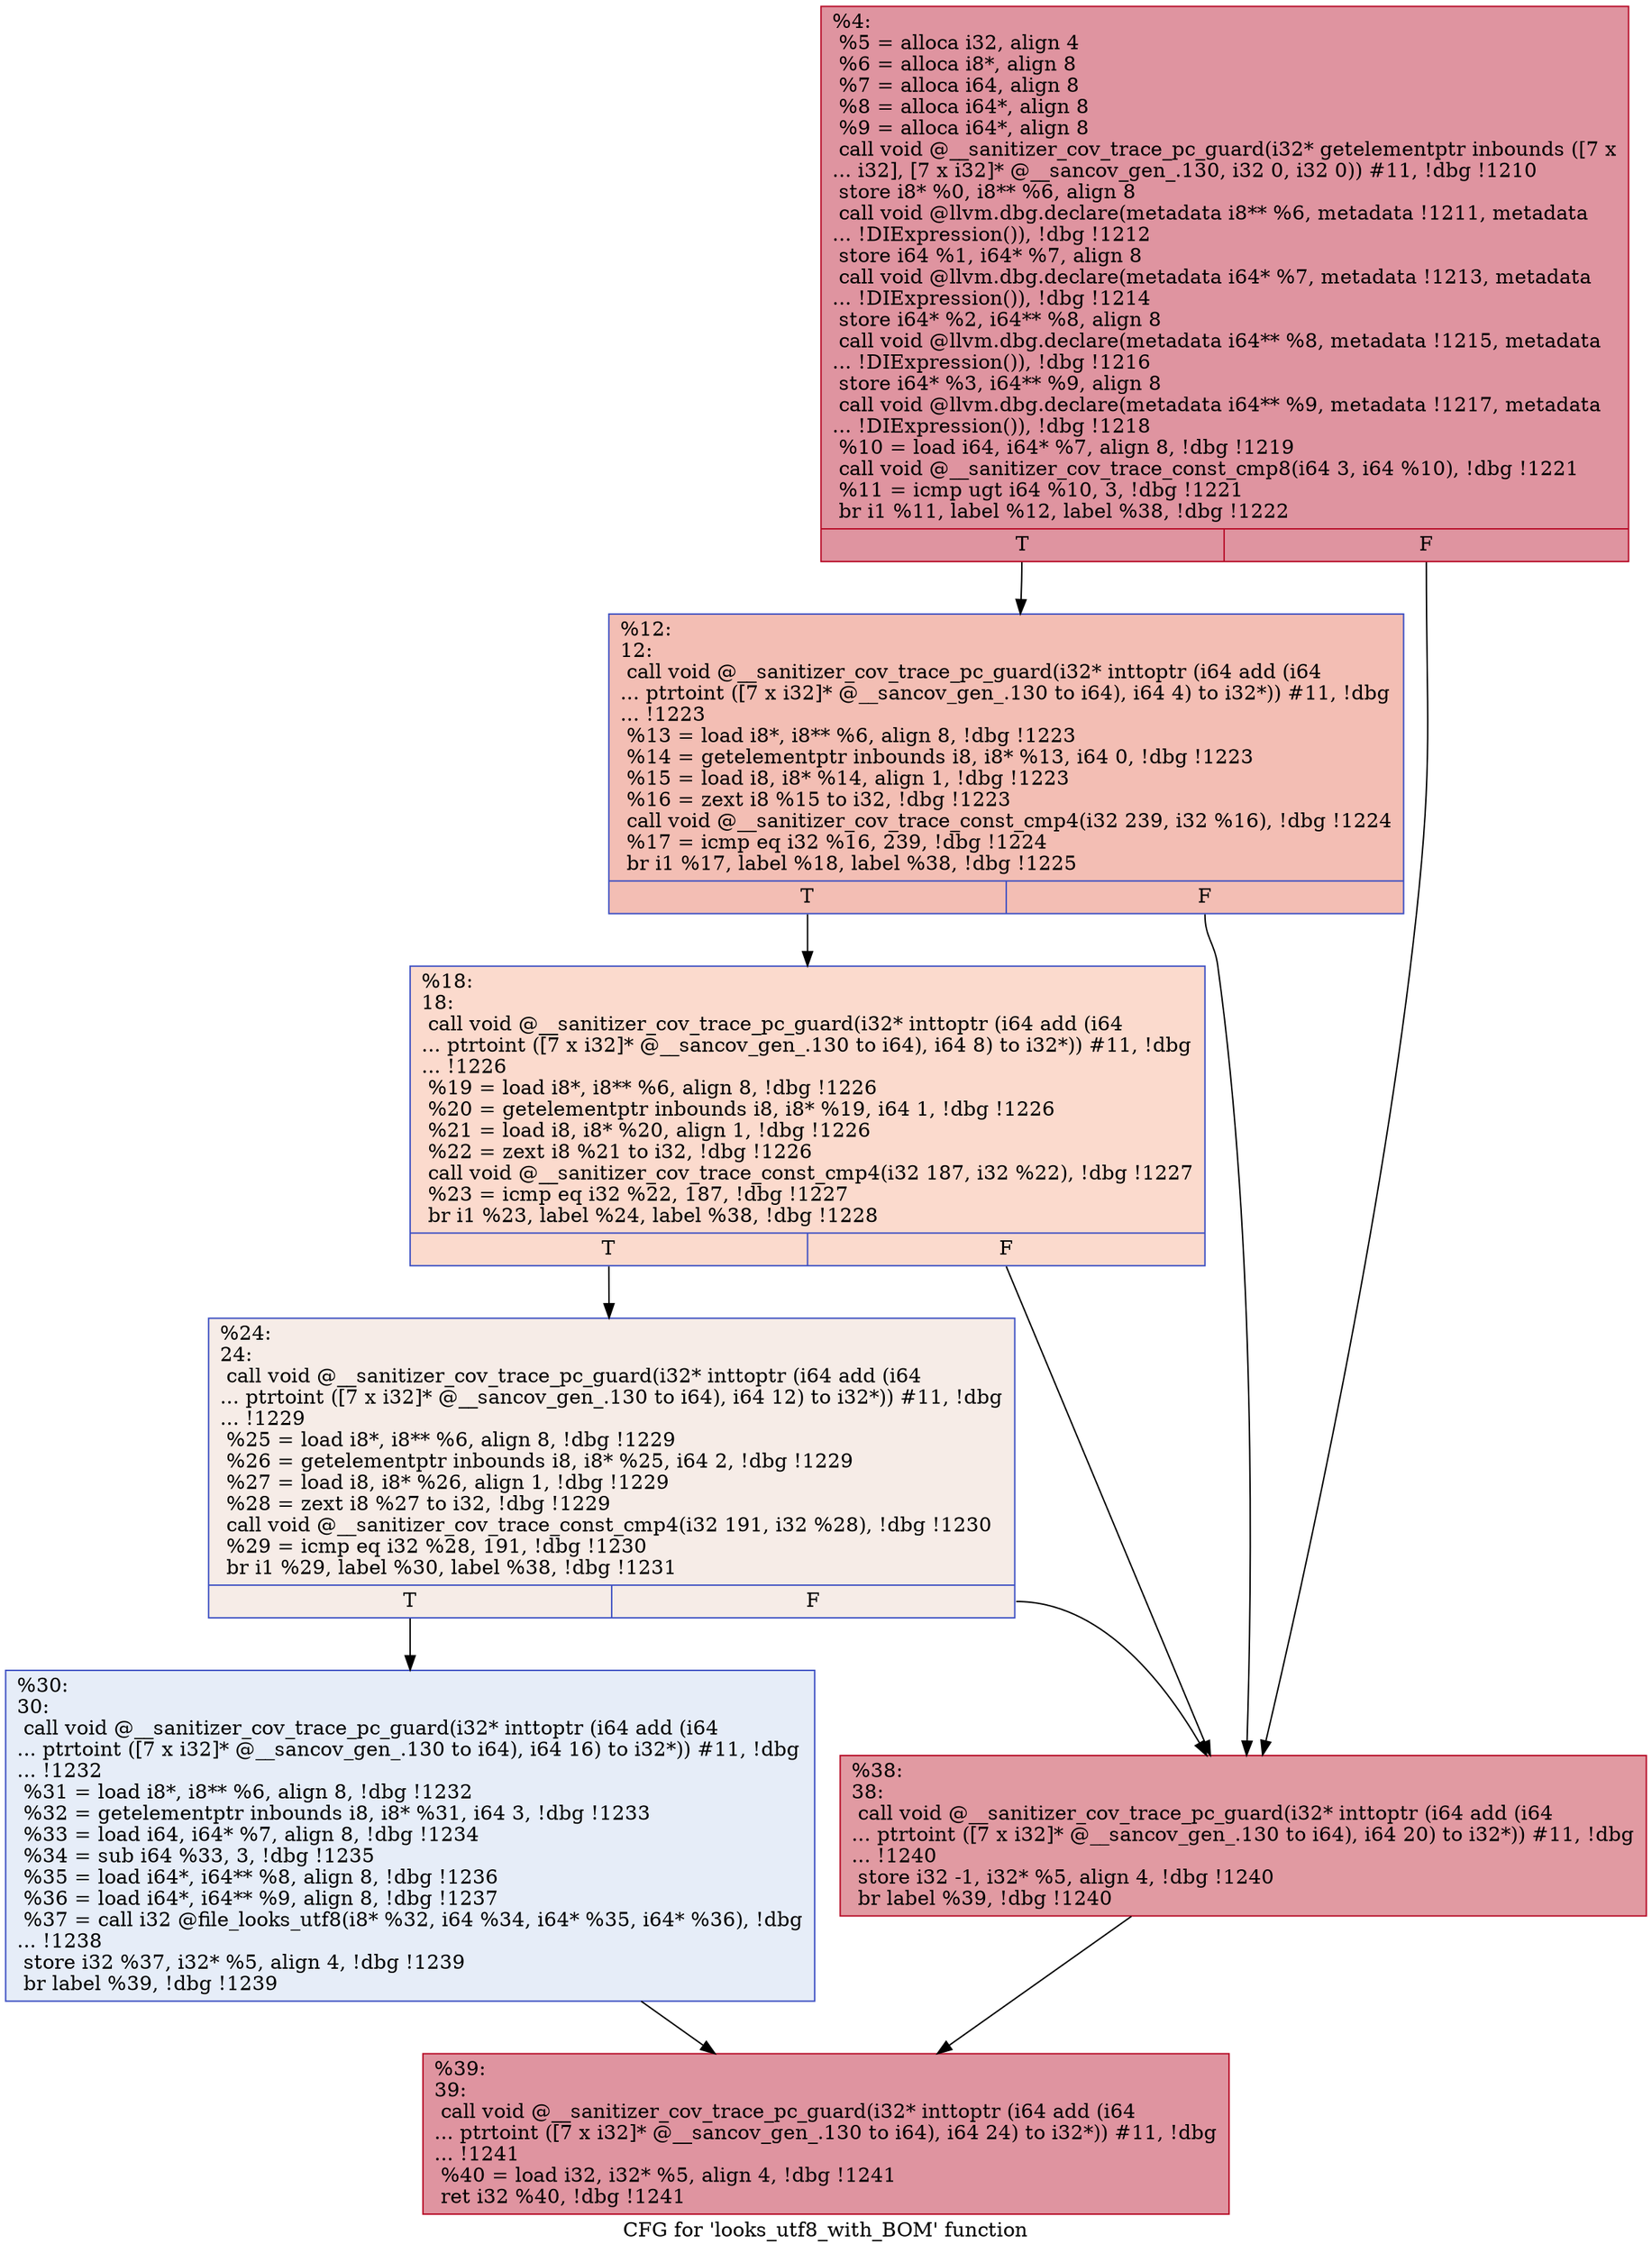digraph "CFG for 'looks_utf8_with_BOM' function" {
	label="CFG for 'looks_utf8_with_BOM' function";

	Node0x555555a010e0 [shape=record,color="#b70d28ff", style=filled, fillcolor="#b70d2870",label="{%4:\l  %5 = alloca i32, align 4\l  %6 = alloca i8*, align 8\l  %7 = alloca i64, align 8\l  %8 = alloca i64*, align 8\l  %9 = alloca i64*, align 8\l  call void @__sanitizer_cov_trace_pc_guard(i32* getelementptr inbounds ([7 x\l... i32], [7 x i32]* @__sancov_gen_.130, i32 0, i32 0)) #11, !dbg !1210\l  store i8* %0, i8** %6, align 8\l  call void @llvm.dbg.declare(metadata i8** %6, metadata !1211, metadata\l... !DIExpression()), !dbg !1212\l  store i64 %1, i64* %7, align 8\l  call void @llvm.dbg.declare(metadata i64* %7, metadata !1213, metadata\l... !DIExpression()), !dbg !1214\l  store i64* %2, i64** %8, align 8\l  call void @llvm.dbg.declare(metadata i64** %8, metadata !1215, metadata\l... !DIExpression()), !dbg !1216\l  store i64* %3, i64** %9, align 8\l  call void @llvm.dbg.declare(metadata i64** %9, metadata !1217, metadata\l... !DIExpression()), !dbg !1218\l  %10 = load i64, i64* %7, align 8, !dbg !1219\l  call void @__sanitizer_cov_trace_const_cmp8(i64 3, i64 %10), !dbg !1221\l  %11 = icmp ugt i64 %10, 3, !dbg !1221\l  br i1 %11, label %12, label %38, !dbg !1222\l|{<s0>T|<s1>F}}"];
	Node0x555555a010e0:s0 -> Node0x555555a11e60;
	Node0x555555a010e0:s1 -> Node0x5555558ac090;
	Node0x555555a11e60 [shape=record,color="#3d50c3ff", style=filled, fillcolor="#e36c5570",label="{%12:\l12:                                               \l  call void @__sanitizer_cov_trace_pc_guard(i32* inttoptr (i64 add (i64\l... ptrtoint ([7 x i32]* @__sancov_gen_.130 to i64), i64 4) to i32*)) #11, !dbg\l... !1223\l  %13 = load i8*, i8** %6, align 8, !dbg !1223\l  %14 = getelementptr inbounds i8, i8* %13, i64 0, !dbg !1223\l  %15 = load i8, i8* %14, align 1, !dbg !1223\l  %16 = zext i8 %15 to i32, !dbg !1223\l  call void @__sanitizer_cov_trace_const_cmp4(i32 239, i32 %16), !dbg !1224\l  %17 = icmp eq i32 %16, 239, !dbg !1224\l  br i1 %17, label %18, label %38, !dbg !1225\l|{<s0>T|<s1>F}}"];
	Node0x555555a11e60:s0 -> Node0x5555558abfa0;
	Node0x555555a11e60:s1 -> Node0x5555558ac090;
	Node0x5555558abfa0 [shape=record,color="#3d50c3ff", style=filled, fillcolor="#f7ac8e70",label="{%18:\l18:                                               \l  call void @__sanitizer_cov_trace_pc_guard(i32* inttoptr (i64 add (i64\l... ptrtoint ([7 x i32]* @__sancov_gen_.130 to i64), i64 8) to i32*)) #11, !dbg\l... !1226\l  %19 = load i8*, i8** %6, align 8, !dbg !1226\l  %20 = getelementptr inbounds i8, i8* %19, i64 1, !dbg !1226\l  %21 = load i8, i8* %20, align 1, !dbg !1226\l  %22 = zext i8 %21 to i32, !dbg !1226\l  call void @__sanitizer_cov_trace_const_cmp4(i32 187, i32 %22), !dbg !1227\l  %23 = icmp eq i32 %22, 187, !dbg !1227\l  br i1 %23, label %24, label %38, !dbg !1228\l|{<s0>T|<s1>F}}"];
	Node0x5555558abfa0:s0 -> Node0x5555558abff0;
	Node0x5555558abfa0:s1 -> Node0x5555558ac090;
	Node0x5555558abff0 [shape=record,color="#3d50c3ff", style=filled, fillcolor="#ead5c970",label="{%24:\l24:                                               \l  call void @__sanitizer_cov_trace_pc_guard(i32* inttoptr (i64 add (i64\l... ptrtoint ([7 x i32]* @__sancov_gen_.130 to i64), i64 12) to i32*)) #11, !dbg\l... !1229\l  %25 = load i8*, i8** %6, align 8, !dbg !1229\l  %26 = getelementptr inbounds i8, i8* %25, i64 2, !dbg !1229\l  %27 = load i8, i8* %26, align 1, !dbg !1229\l  %28 = zext i8 %27 to i32, !dbg !1229\l  call void @__sanitizer_cov_trace_const_cmp4(i32 191, i32 %28), !dbg !1230\l  %29 = icmp eq i32 %28, 191, !dbg !1230\l  br i1 %29, label %30, label %38, !dbg !1231\l|{<s0>T|<s1>F}}"];
	Node0x5555558abff0:s0 -> Node0x5555558ac040;
	Node0x5555558abff0:s1 -> Node0x5555558ac090;
	Node0x5555558ac040 [shape=record,color="#3d50c3ff", style=filled, fillcolor="#c7d7f070",label="{%30:\l30:                                               \l  call void @__sanitizer_cov_trace_pc_guard(i32* inttoptr (i64 add (i64\l... ptrtoint ([7 x i32]* @__sancov_gen_.130 to i64), i64 16) to i32*)) #11, !dbg\l... !1232\l  %31 = load i8*, i8** %6, align 8, !dbg !1232\l  %32 = getelementptr inbounds i8, i8* %31, i64 3, !dbg !1233\l  %33 = load i64, i64* %7, align 8, !dbg !1234\l  %34 = sub i64 %33, 3, !dbg !1235\l  %35 = load i64*, i64** %8, align 8, !dbg !1236\l  %36 = load i64*, i64** %9, align 8, !dbg !1237\l  %37 = call i32 @file_looks_utf8(i8* %32, i64 %34, i64* %35, i64* %36), !dbg\l... !1238\l  store i32 %37, i32* %5, align 4, !dbg !1239\l  br label %39, !dbg !1239\l}"];
	Node0x5555558ac040 -> Node0x5555558ac0e0;
	Node0x5555558ac090 [shape=record,color="#b70d28ff", style=filled, fillcolor="#bb1b2c70",label="{%38:\l38:                                               \l  call void @__sanitizer_cov_trace_pc_guard(i32* inttoptr (i64 add (i64\l... ptrtoint ([7 x i32]* @__sancov_gen_.130 to i64), i64 20) to i32*)) #11, !dbg\l... !1240\l  store i32 -1, i32* %5, align 4, !dbg !1240\l  br label %39, !dbg !1240\l}"];
	Node0x5555558ac090 -> Node0x5555558ac0e0;
	Node0x5555558ac0e0 [shape=record,color="#b70d28ff", style=filled, fillcolor="#b70d2870",label="{%39:\l39:                                               \l  call void @__sanitizer_cov_trace_pc_guard(i32* inttoptr (i64 add (i64\l... ptrtoint ([7 x i32]* @__sancov_gen_.130 to i64), i64 24) to i32*)) #11, !dbg\l... !1241\l  %40 = load i32, i32* %5, align 4, !dbg !1241\l  ret i32 %40, !dbg !1241\l}"];
}
